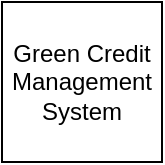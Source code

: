 <mxfile version="23.0.2" type="github">
  <diagram name="Page-1" id="QazOaiLqFIUU-B95EGwl">
    <mxGraphModel dx="894" dy="490" grid="1" gridSize="10" guides="1" tooltips="1" connect="1" arrows="1" fold="1" page="1" pageScale="1" pageWidth="827" pageHeight="1169" math="0" shadow="0">
      <root>
        <mxCell id="0" />
        <mxCell id="1" parent="0" />
        <mxCell id="W2mccz6P5e9vQjV3Yz7X-1" value="Green Credit Management System" style="whiteSpace=wrap;html=1;aspect=fixed;" vertex="1" parent="1">
          <mxGeometry x="290" y="170" width="80" height="80" as="geometry" />
        </mxCell>
      </root>
    </mxGraphModel>
  </diagram>
</mxfile>
